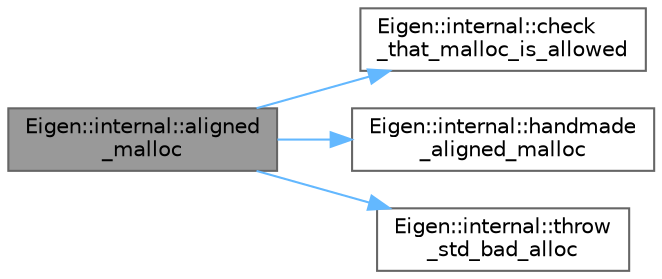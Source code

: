digraph "Eigen::internal::aligned_malloc"
{
 // LATEX_PDF_SIZE
  bgcolor="transparent";
  edge [fontname=Helvetica,fontsize=10,labelfontname=Helvetica,labelfontsize=10];
  node [fontname=Helvetica,fontsize=10,shape=box,height=0.2,width=0.4];
  rankdir="LR";
  Node1 [id="Node000001",label="Eigen::internal::aligned\l_malloc",height=0.2,width=0.4,color="gray40", fillcolor="grey60", style="filled", fontcolor="black",tooltip=" "];
  Node1 -> Node2 [id="edge1_Node000001_Node000002",color="steelblue1",style="solid",tooltip=" "];
  Node2 [id="Node000002",label="Eigen::internal::check\l_that_malloc_is_allowed",height=0.2,width=0.4,color="grey40", fillcolor="white", style="filled",URL="$namespace_eigen_1_1internal.html#aade40fb602f8649b396fd4f20494884e",tooltip=" "];
  Node1 -> Node3 [id="edge2_Node000001_Node000003",color="steelblue1",style="solid",tooltip=" "];
  Node3 [id="Node000003",label="Eigen::internal::handmade\l_aligned_malloc",height=0.2,width=0.4,color="grey40", fillcolor="white", style="filled",URL="$namespace_eigen_1_1internal.html#a953346c5e1a0a5efbcc19ed387021548",tooltip=" "];
  Node1 -> Node4 [id="edge3_Node000001_Node000004",color="steelblue1",style="solid",tooltip=" "];
  Node4 [id="Node000004",label="Eigen::internal::throw\l_std_bad_alloc",height=0.2,width=0.4,color="grey40", fillcolor="white", style="filled",URL="$namespace_eigen_1_1internal.html#aa03c647c0da4f77a83252fd9bd097ca4",tooltip=" "];
}
